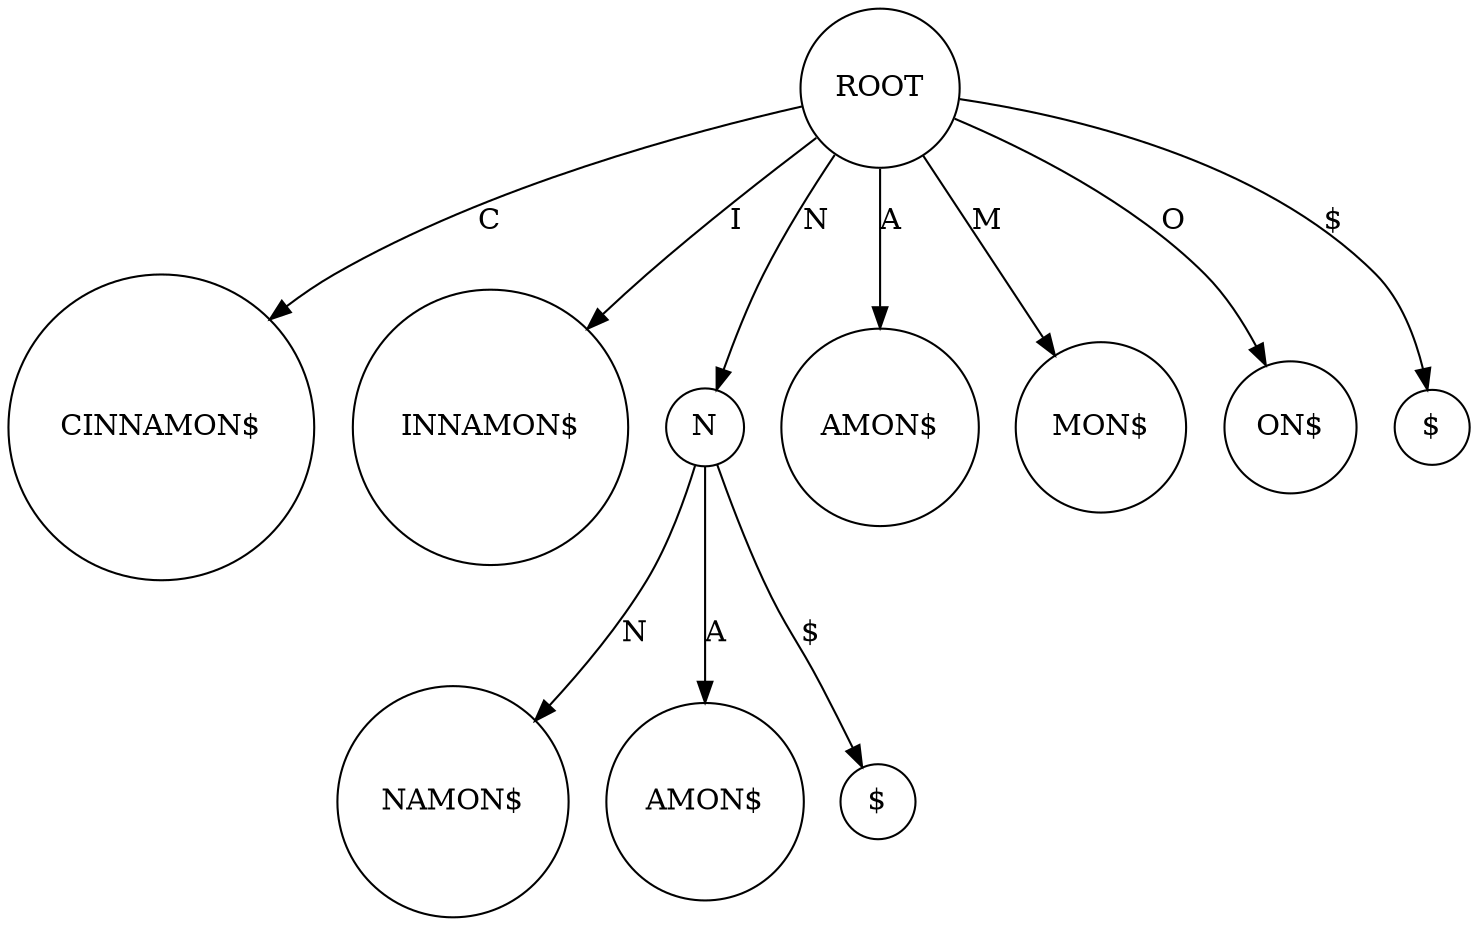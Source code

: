 digraph "Suffix tree" {
  node [shape=circle];
  0 [label="ROOT"];
  0 -> 1 [ label="C" ];
  0 -> 2 [ label="I" ];
  0 -> 4 [ label="N" ];
  0 -> 6 [ label="A" ];
  0 -> 7 [ label="M" ];
  0 -> 8 [ label="O" ];
  0 -> 10 [ label="$" ];
  1 [label="CINNAMON$"];
  2 [label="INNAMON$"];
  3 [label="NAMON$"];
  4 [label="N"];
  4 -> 3 [ label="N" ];
  4 -> 5 [ label="A" ];
  4 -> 9 [ label="$" ];
  5 [label="AMON$"];
  6 [label="AMON$"];
  7 [label="MON$"];
  8 [label="ON$"];
  9 [label="$"];
  10 [label="$"];
}
